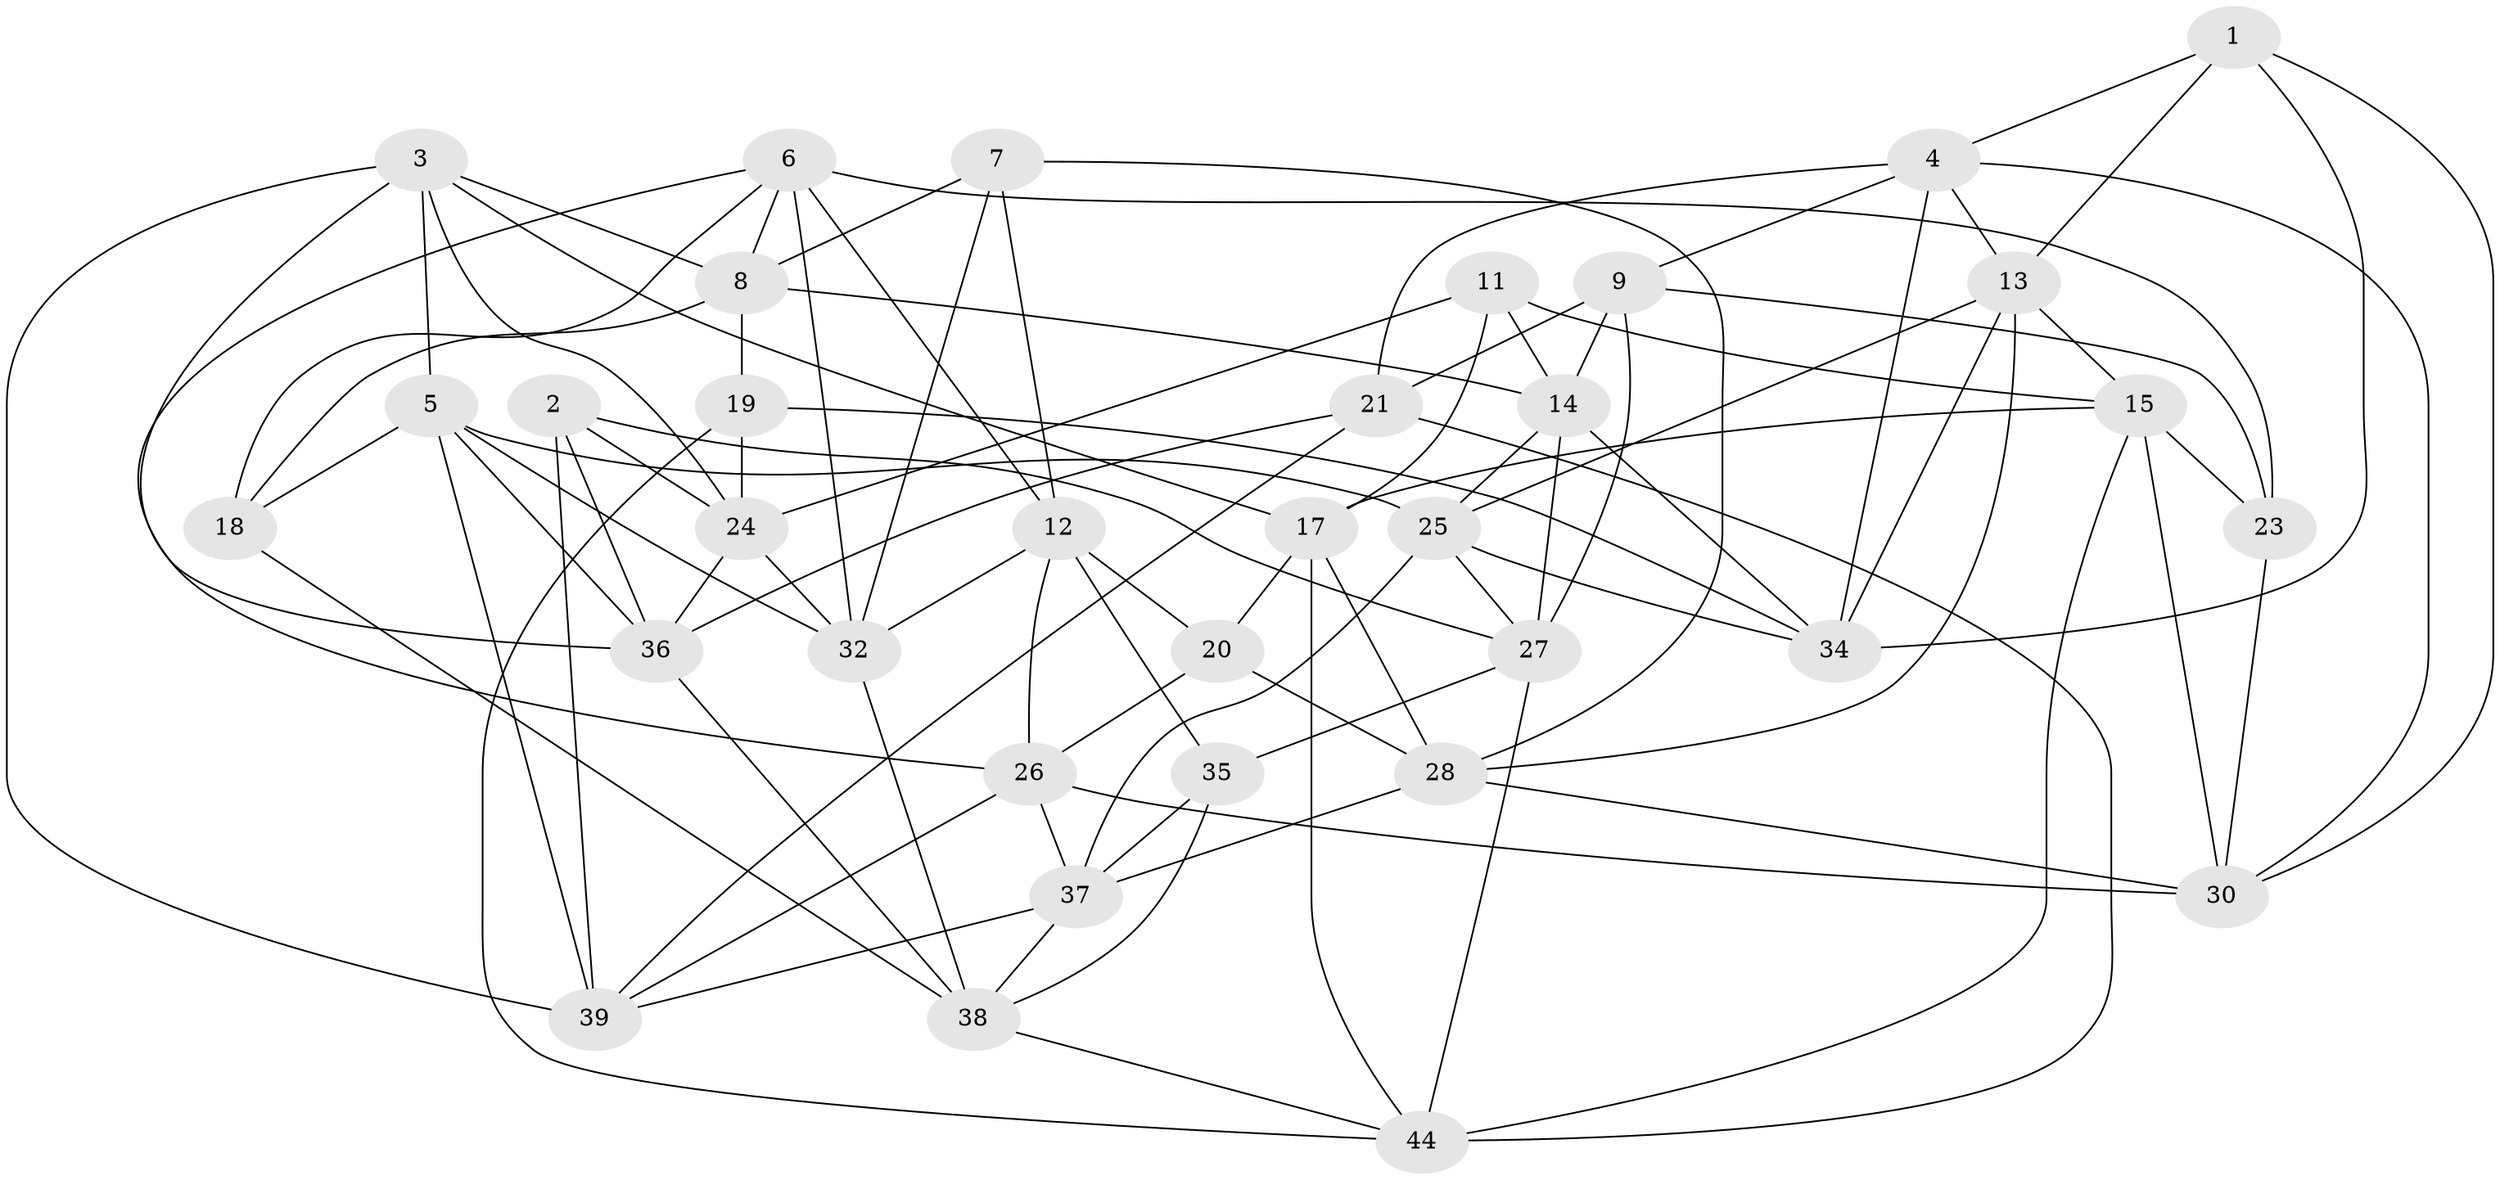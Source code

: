 // original degree distribution, {4: 1.0}
// Generated by graph-tools (version 1.1) at 2025/11/02/27/25 16:11:45]
// undirected, 34 vertices, 92 edges
graph export_dot {
graph [start="1"]
  node [color=gray90,style=filled];
  1;
  2;
  3 [super="+29"];
  4 [super="+58"];
  5 [super="+56"];
  6 [super="+48"];
  7;
  8 [super="+31"];
  9 [super="+10"];
  11;
  12 [super="+47"];
  13 [super="+16"];
  14 [super="+22"];
  15 [super="+42"];
  17 [super="+54"];
  18;
  19;
  20;
  21 [super="+53"];
  23;
  24 [super="+59"];
  25 [super="+51"];
  26 [super="+45"];
  27 [super="+57"];
  28 [super="+33"];
  30 [super="+49"];
  32 [super="+52"];
  34 [super="+41"];
  35;
  36 [super="+46"];
  37 [super="+40"];
  38 [super="+55"];
  39 [super="+43"];
  44 [super="+50"];
  1 -- 34;
  1 -- 30;
  1 -- 13;
  1 -- 4;
  2 -- 24;
  2 -- 27;
  2 -- 36;
  2 -- 39;
  3 -- 17;
  3 -- 5;
  3 -- 24;
  3 -- 8;
  3 -- 36;
  3 -- 39;
  4 -- 9;
  4 -- 34;
  4 -- 13;
  4 -- 21;
  4 -- 30;
  5 -- 39;
  5 -- 32;
  5 -- 18;
  5 -- 25;
  5 -- 36;
  6 -- 8;
  6 -- 12;
  6 -- 26;
  6 -- 32;
  6 -- 18;
  6 -- 23;
  7 -- 28;
  7 -- 12;
  7 -- 8;
  7 -- 32;
  8 -- 19;
  8 -- 18;
  8 -- 14;
  9 -- 23;
  9 -- 21 [weight=2];
  9 -- 27;
  9 -- 14;
  11 -- 14;
  11 -- 24;
  11 -- 17;
  11 -- 15;
  12 -- 32;
  12 -- 20;
  12 -- 35;
  12 -- 26;
  13 -- 25;
  13 -- 34;
  13 -- 28;
  13 -- 15;
  14 -- 25;
  14 -- 34;
  14 -- 27;
  15 -- 44;
  15 -- 30;
  15 -- 17;
  15 -- 23;
  17 -- 20;
  17 -- 28;
  17 -- 44;
  18 -- 38;
  19 -- 34;
  19 -- 24;
  19 -- 44;
  20 -- 28;
  20 -- 26;
  21 -- 44;
  21 -- 36;
  21 -- 39;
  23 -- 30;
  24 -- 36;
  24 -- 32;
  25 -- 27;
  25 -- 34;
  25 -- 37;
  26 -- 30;
  26 -- 37;
  26 -- 39;
  27 -- 35;
  27 -- 44;
  28 -- 37;
  28 -- 30;
  32 -- 38;
  35 -- 37;
  35 -- 38;
  36 -- 38;
  37 -- 38;
  37 -- 39;
  38 -- 44;
}
